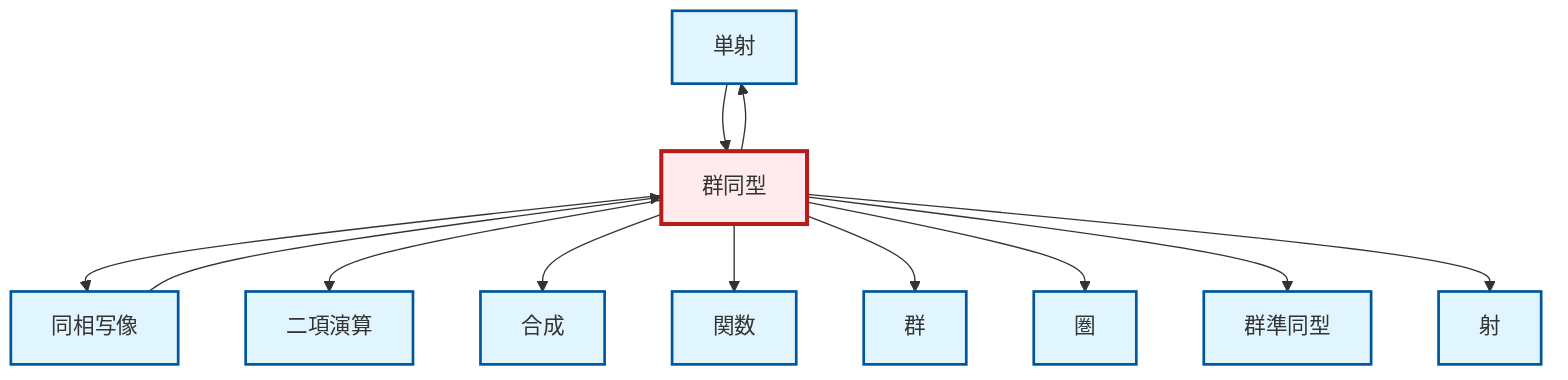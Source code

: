 graph TD
    classDef definition fill:#e1f5fe,stroke:#01579b,stroke-width:2px
    classDef theorem fill:#f3e5f5,stroke:#4a148c,stroke-width:2px
    classDef axiom fill:#fff3e0,stroke:#e65100,stroke-width:2px
    classDef example fill:#e8f5e9,stroke:#1b5e20,stroke-width:2px
    classDef current fill:#ffebee,stroke:#b71c1c,stroke-width:3px
    def-composition["合成"]:::definition
    def-monomorphism["単射"]:::definition
    def-isomorphism["群同型"]:::definition
    def-group["群"]:::definition
    def-homeomorphism["同相写像"]:::definition
    def-function["関数"]:::definition
    def-category["圏"]:::definition
    def-homomorphism["群準同型"]:::definition
    def-morphism["射"]:::definition
    def-binary-operation["二項演算"]:::definition
    def-isomorphism --> def-homeomorphism
    def-homeomorphism --> def-isomorphism
    def-isomorphism --> def-binary-operation
    def-isomorphism --> def-composition
    def-isomorphism --> def-function
    def-isomorphism --> def-monomorphism
    def-monomorphism --> def-isomorphism
    def-isomorphism --> def-group
    def-isomorphism --> def-category
    def-isomorphism --> def-homomorphism
    def-isomorphism --> def-morphism
    class def-isomorphism current